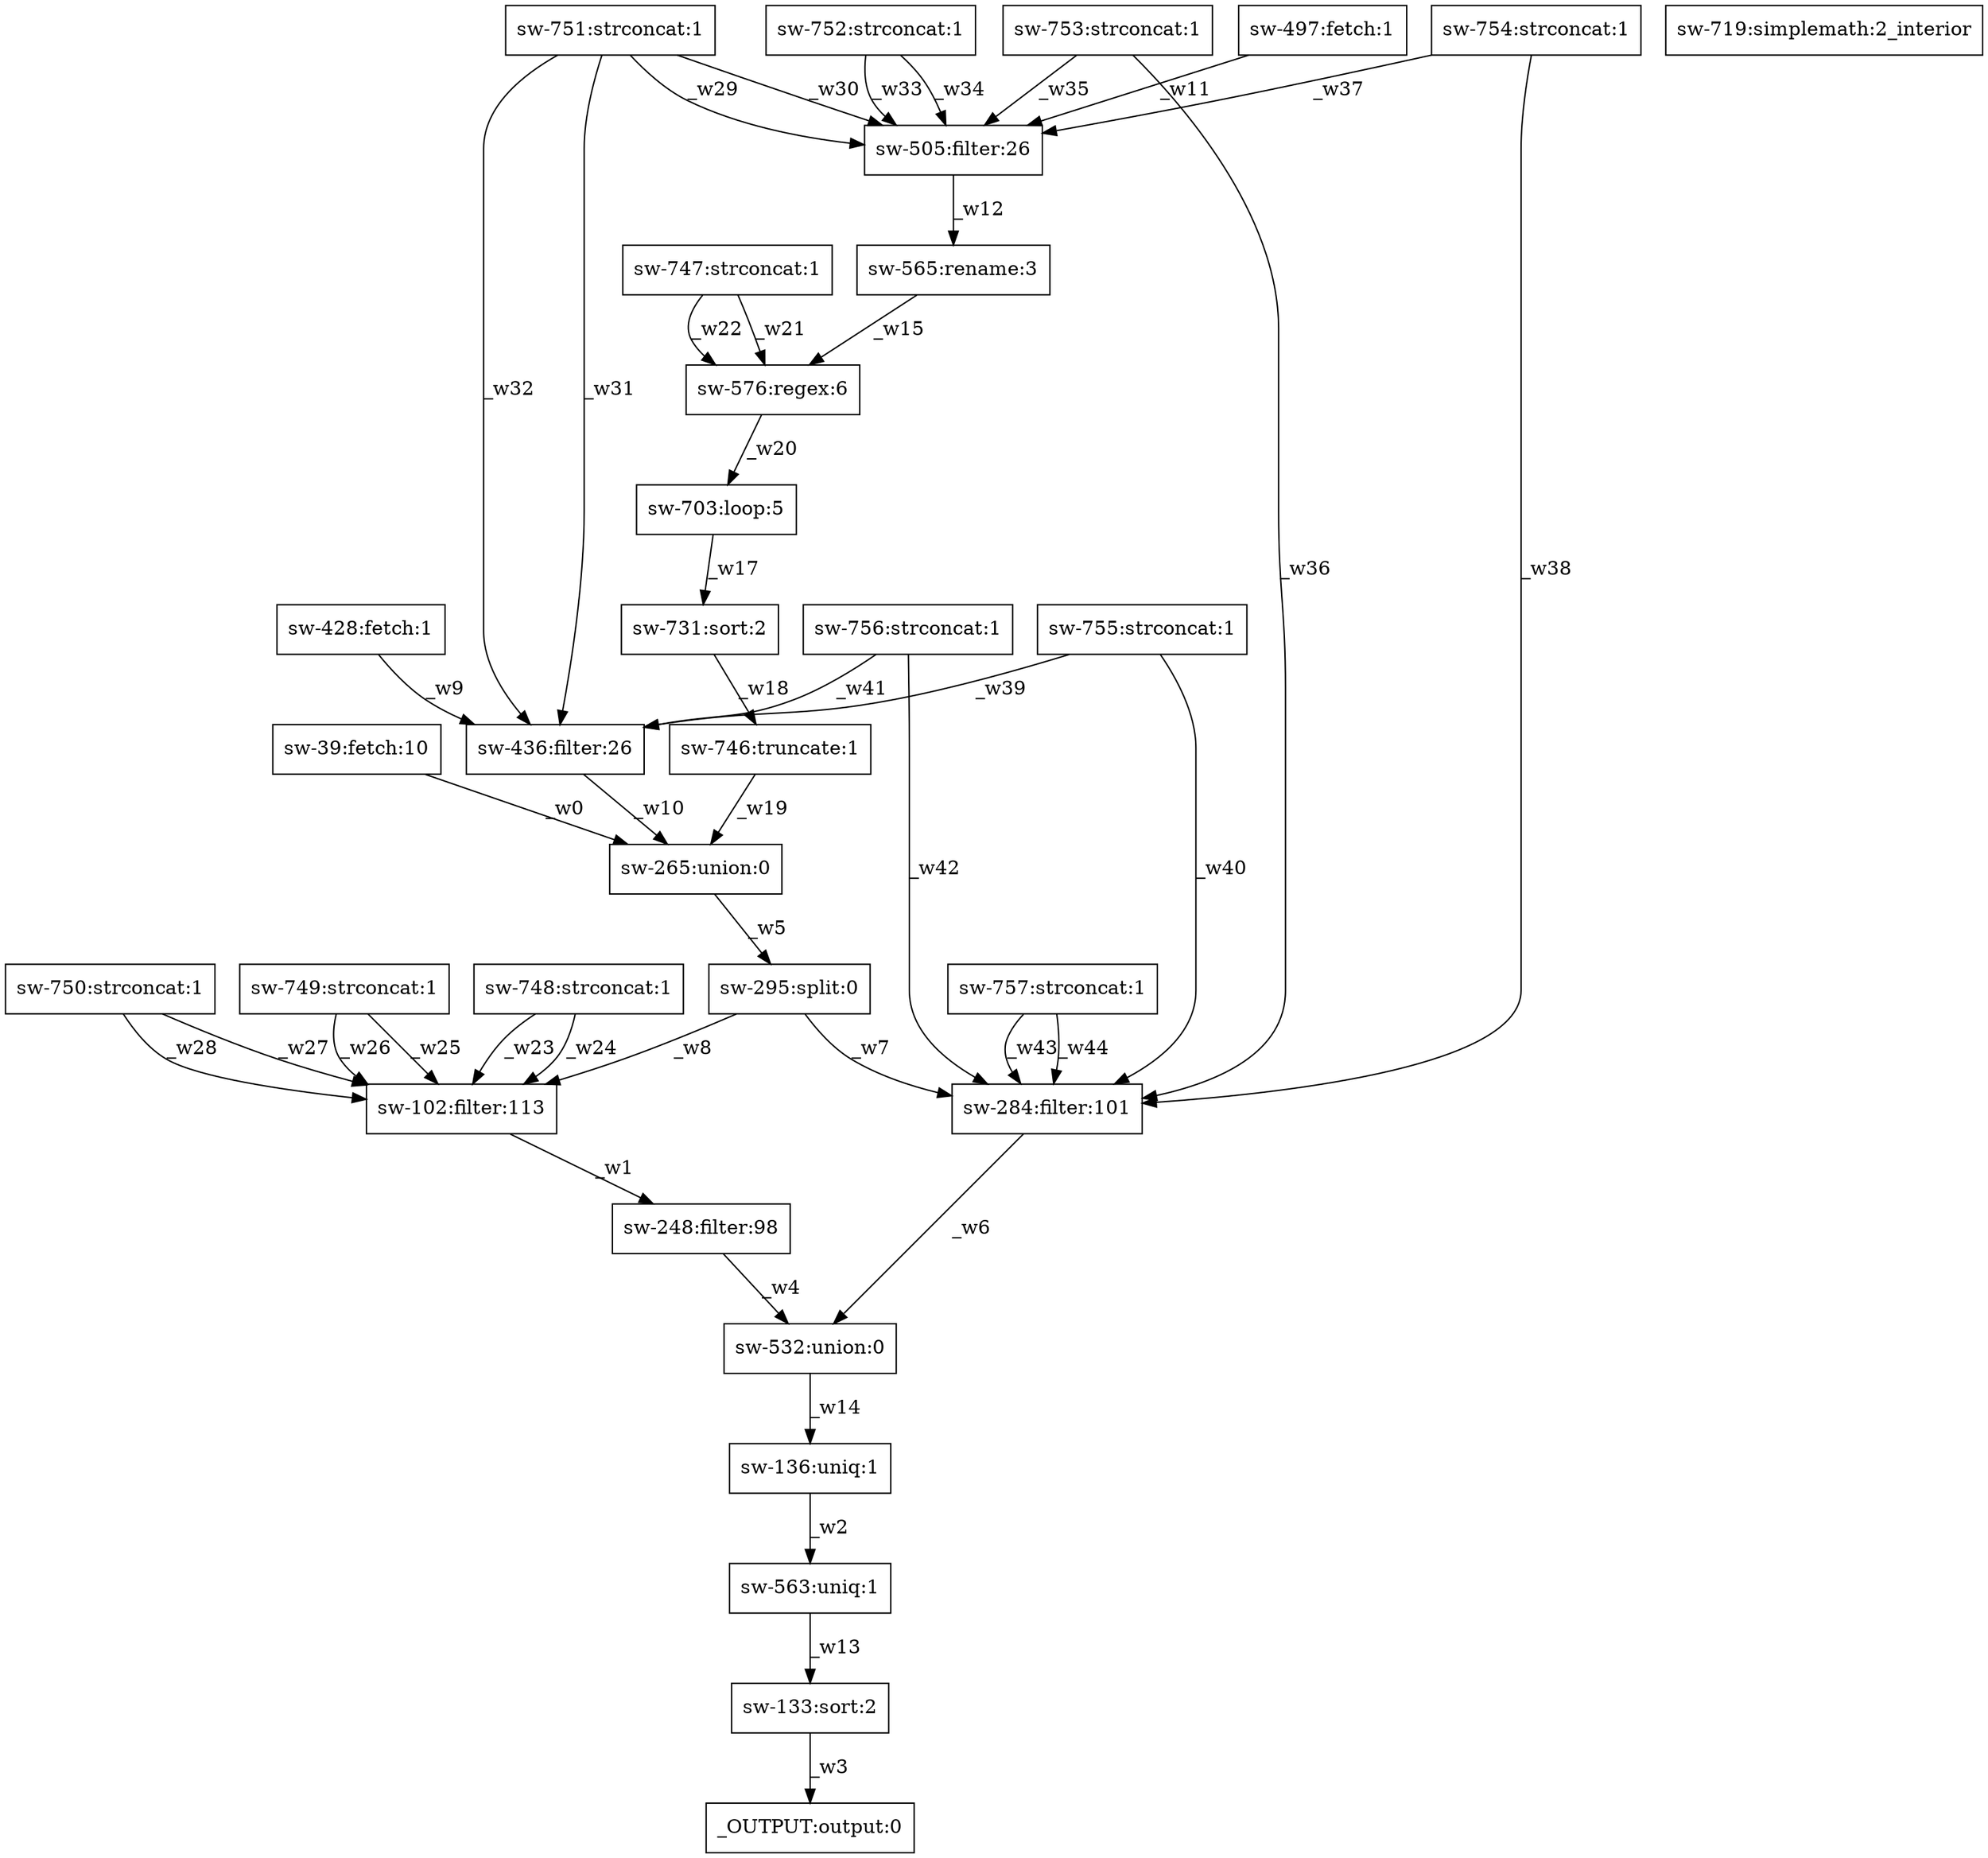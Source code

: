 digraph test1 { node [shape=box] "_OUTPUT" [label="_OUTPUT:output:0"];"sw-757" [label="sw-757:strconcat:1"];"sw-428" [label="sw-428:fetch:1"];"sw-754" [label="sw-754:strconcat:1"];"sw-747" [label="sw-747:strconcat:1"];"sw-755" [label="sw-755:strconcat:1"];"sw-136" [label="sw-136:uniq:1"];"sw-532" [label="sw-532:union:0"];"sw-295" [label="sw-295:split:0"];"sw-731" [label="sw-731:sort:2"];"sw-749" [label="sw-749:strconcat:1"];"sw-756" [label="sw-756:strconcat:1"];"sw-133" [label="sw-133:sort:2"];"sw-719" [label="sw-719:simplemath:2_interior"];"sw-703" [label="sw-703:loop:5"];"sw-497" [label="sw-497:fetch:1"];"sw-746" [label="sw-746:truncate:1"];"sw-748" [label="sw-748:strconcat:1"];"sw-576" [label="sw-576:regex:6"];"sw-753" [label="sw-753:strconcat:1"];"sw-565" [label="sw-565:rename:3"];"sw-750" [label="sw-750:strconcat:1"];"sw-102" [label="sw-102:filter:113"];"sw-751" [label="sw-751:strconcat:1"];"sw-39" [label="sw-39:fetch:10"];"sw-248" [label="sw-248:filter:98"];"sw-505" [label="sw-505:filter:26"];"sw-436" [label="sw-436:filter:26"];"sw-752" [label="sw-752:strconcat:1"];"sw-265" [label="sw-265:union:0"];"sw-284" [label="sw-284:filter:101"];"sw-563" [label="sw-563:uniq:1"];"sw-39" -> "sw-265" [label="_w0"];"sw-102" -> "sw-248" [label="_w1"];"sw-136" -> "sw-563" [label="_w2"];"sw-133" -> "_OUTPUT" [label="_w3"];"sw-248" -> "sw-532" [label="_w4"];"sw-265" -> "sw-295" [label="_w5"];"sw-284" -> "sw-532" [label="_w6"];"sw-295" -> "sw-284" [label="_w7"];"sw-295" -> "sw-102" [label="_w8"];"sw-428" -> "sw-436" [label="_w9"];"sw-436" -> "sw-265" [label="_w10"];"sw-497" -> "sw-505" [label="_w11"];"sw-505" -> "sw-565" [label="_w12"];"sw-563" -> "sw-133" [label="_w13"];"sw-532" -> "sw-136" [label="_w14"];"sw-565" -> "sw-576" [label="_w15"];"sw-703" -> "sw-731" [label="_w17"];"sw-731" -> "sw-746" [label="_w18"];"sw-746" -> "sw-265" [label="_w19"];"sw-576" -> "sw-703" [label="_w20"];"sw-747" -> "sw-576" [label="_w21"];"sw-747" -> "sw-576" [label="_w22"];"sw-748" -> "sw-102" [label="_w23"];"sw-748" -> "sw-102" [label="_w24"];"sw-749" -> "sw-102" [label="_w25"];"sw-749" -> "sw-102" [label="_w26"];"sw-750" -> "sw-102" [label="_w27"];"sw-750" -> "sw-102" [label="_w28"];"sw-751" -> "sw-505" [label="_w29"];"sw-751" -> "sw-505" [label="_w30"];"sw-751" -> "sw-436" [label="_w31"];"sw-751" -> "sw-436" [label="_w32"];"sw-752" -> "sw-505" [label="_w33"];"sw-752" -> "sw-505" [label="_w34"];"sw-753" -> "sw-505" [label="_w35"];"sw-753" -> "sw-284" [label="_w36"];"sw-754" -> "sw-505" [label="_w37"];"sw-754" -> "sw-284" [label="_w38"];"sw-755" -> "sw-436" [label="_w39"];"sw-755" -> "sw-284" [label="_w40"];"sw-756" -> "sw-436" [label="_w41"];"sw-756" -> "sw-284" [label="_w42"];"sw-757" -> "sw-284" [label="_w43"];"sw-757" -> "sw-284" [label="_w44"];}
